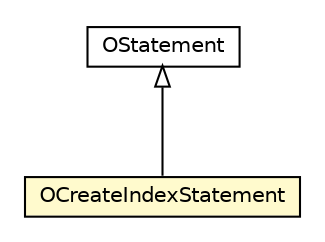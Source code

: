 #!/usr/local/bin/dot
#
# Class diagram 
# Generated by UMLGraph version R5_6-24-gf6e263 (http://www.umlgraph.org/)
#

digraph G {
	edge [fontname="Helvetica",fontsize=10,labelfontname="Helvetica",labelfontsize=10];
	node [fontname="Helvetica",fontsize=10,shape=plaintext];
	nodesep=0.25;
	ranksep=0.5;
	// com.orientechnologies.orient.core.sql.parser.OCreateIndexStatement
	c1270791 [label=<<table title="com.orientechnologies.orient.core.sql.parser.OCreateIndexStatement" border="0" cellborder="1" cellspacing="0" cellpadding="2" port="p" bgcolor="lemonChiffon" href="./OCreateIndexStatement.html">
		<tr><td><table border="0" cellspacing="0" cellpadding="1">
<tr><td align="center" balign="center"> OCreateIndexStatement </td></tr>
		</table></td></tr>
		</table>>, URL="./OCreateIndexStatement.html", fontname="Helvetica", fontcolor="black", fontsize=10.0];
	// com.orientechnologies.orient.core.sql.parser.OStatement
	c1270832 [label=<<table title="com.orientechnologies.orient.core.sql.parser.OStatement" border="0" cellborder="1" cellspacing="0" cellpadding="2" port="p" href="./OStatement.html">
		<tr><td><table border="0" cellspacing="0" cellpadding="1">
<tr><td align="center" balign="center"> OStatement </td></tr>
		</table></td></tr>
		</table>>, URL="./OStatement.html", fontname="Helvetica", fontcolor="black", fontsize=10.0];
	//com.orientechnologies.orient.core.sql.parser.OCreateIndexStatement extends com.orientechnologies.orient.core.sql.parser.OStatement
	c1270832:p -> c1270791:p [dir=back,arrowtail=empty];
}

